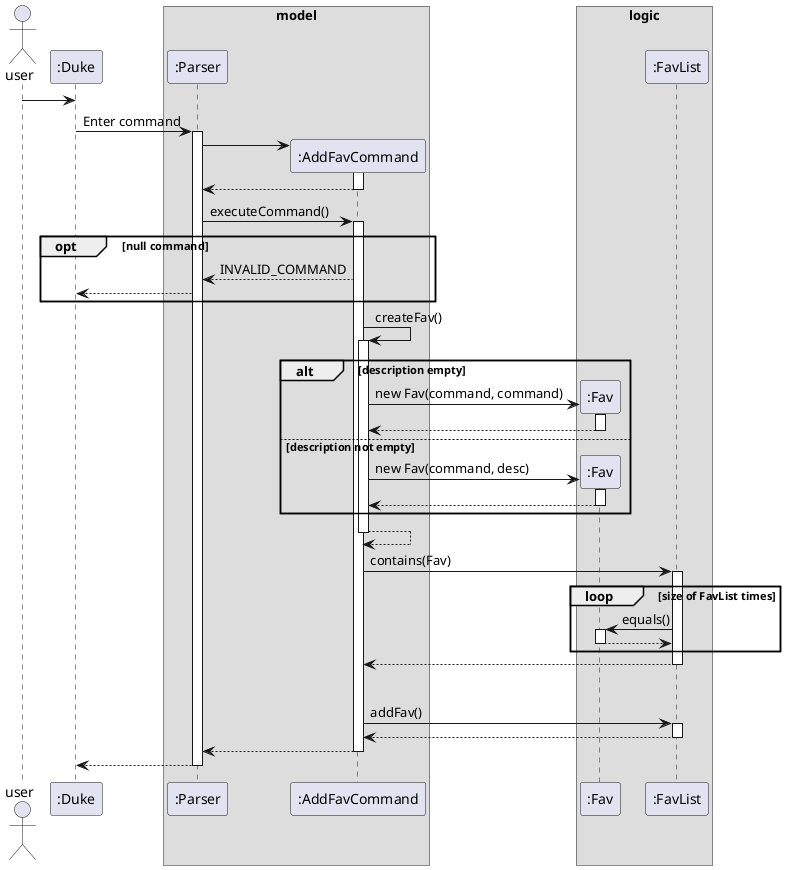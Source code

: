 @startuml
actor user
participant ":Duke"
box model
participant ":Parser"
participant ":AddFavCommand"
end box
box logic
participant ":Fav"
participant ":FavList"
end box

user ->":Duke"
":Duke" -> ":Parser" : Enter command
activate ":Parser"
create ":AddFavCommand"
":Parser" -> ":AddFavCommand"
activate ":AddFavCommand"
":AddFavCommand" --> ":Parser"
deactivate ":AddFavCommand"
":Parser" -> ":AddFavCommand" : executeCommand()
activate ":AddFavCommand"
opt null command
    ":AddFavCommand" --> ":Parser" : INVALID_COMMAND
    ":Parser" --> ":Duke"
end
":AddFavCommand" -> ":AddFavCommand" : createFav()
activate ":AddFavCommand"
alt description empty
    create ":Fav"
    ":AddFavCommand" -> ":Fav" : new Fav(command, command)
     activate ":Fav" 
    ":Fav" --> ":AddFavCommand"
    deactivate ":Fav" 
else description not empty
    create ":Fav"
    ":AddFavCommand" -> ":Fav" : new Fav(command, desc)
     activate ":Fav" 
    ":Fav" --> ":AddFavCommand"
    deactivate ":Fav" 
end

":AddFavCommand" --> ":AddFavCommand"
deactivate ":AddFavCommand"
":AddFavCommand" -> ":FavList" : contains(Fav)
activate ":FavList"

loop size of FavList times
    ":FavList" -> ":Fav" : equals()
     activate ":Fav" 
    ":Fav" --> ":FavList"
    deactivate ":Fav" 
end

":FavList" --> ":AddFavCommand"
deactivate ":FavList"
opt no duplicate Fav
    ":AddFavCommand" -> ":FavList" : addFav()
    activate ":FavList"
    ":FavList" --> ":AddFavCommand"
    deactivate ":FavList"
    ":AddFavCommand" --> ":Parser"
    deactivate ":AddFavCommand"
    ":Parser" --> ":Duke"
    deactivate ":Parser"


@enduml